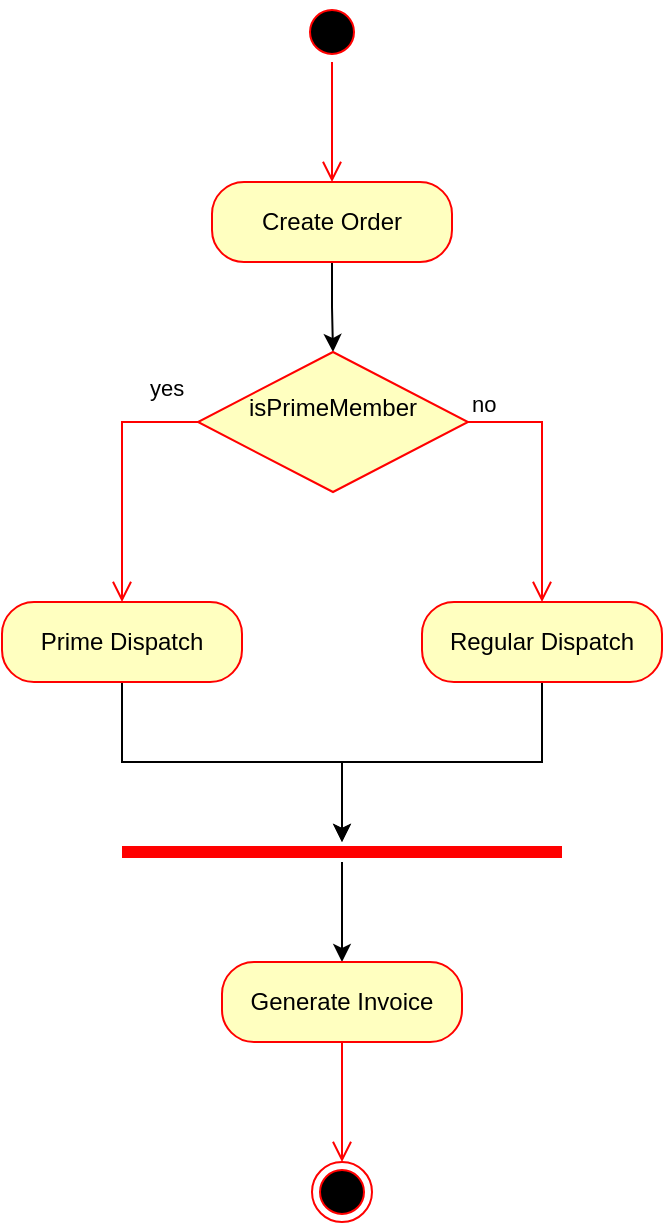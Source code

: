 <mxfile version="21.5.0" pages="4">
  <diagram id="L3knT8BP30ZGt4Ct5Z5X" name="Page-3">
    <mxGraphModel dx="1274" dy="677" grid="1" gridSize="10" guides="1" tooltips="1" connect="1" arrows="1" fold="1" page="1" pageScale="1" pageWidth="850" pageHeight="1100" math="0" shadow="0">
      <root>
        <mxCell id="0" />
        <mxCell id="1" parent="0" />
        <mxCell id="oMeNW5K8frvR-J2eTh7L-1" value="" style="ellipse;html=1;shape=startState;fillColor=#000000;strokeColor=#ff0000;" vertex="1" parent="1">
          <mxGeometry x="410" y="340" width="30" height="30" as="geometry" />
        </mxCell>
        <mxCell id="oMeNW5K8frvR-J2eTh7L-2" value="" style="edgeStyle=orthogonalEdgeStyle;html=1;verticalAlign=bottom;endArrow=open;endSize=8;strokeColor=#ff0000;rounded=0;" edge="1" source="oMeNW5K8frvR-J2eTh7L-1" parent="1" target="oMeNW5K8frvR-J2eTh7L-3">
          <mxGeometry relative="1" as="geometry">
            <mxPoint x="425" y="430" as="targetPoint" />
          </mxGeometry>
        </mxCell>
        <mxCell id="oMeNW5K8frvR-J2eTh7L-8" value="" style="edgeStyle=orthogonalEdgeStyle;rounded=0;orthogonalLoop=1;jettySize=auto;html=1;" edge="1" parent="1" source="oMeNW5K8frvR-J2eTh7L-3" target="oMeNW5K8frvR-J2eTh7L-5">
          <mxGeometry relative="1" as="geometry" />
        </mxCell>
        <mxCell id="oMeNW5K8frvR-J2eTh7L-3" value="Create Order" style="rounded=1;whiteSpace=wrap;html=1;arcSize=40;fontColor=#000000;fillColor=#ffffc0;strokeColor=#ff0000;" vertex="1" parent="1">
          <mxGeometry x="365" y="430" width="120" height="40" as="geometry" />
        </mxCell>
        <mxCell id="oMeNW5K8frvR-J2eTh7L-5" value="&lt;div&gt;isPrimeMember&lt;/div&gt;&lt;div&gt;&lt;br&gt;&lt;/div&gt;" style="rhombus;whiteSpace=wrap;html=1;fontColor=#000000;fillColor=#ffffc0;strokeColor=#ff0000;" vertex="1" parent="1">
          <mxGeometry x="358" y="515" width="135" height="70" as="geometry" />
        </mxCell>
        <mxCell id="oMeNW5K8frvR-J2eTh7L-6" value="no" style="edgeStyle=orthogonalEdgeStyle;html=1;align=left;verticalAlign=bottom;endArrow=open;endSize=8;strokeColor=#ff0000;rounded=0;" edge="1" source="oMeNW5K8frvR-J2eTh7L-5" parent="1">
          <mxGeometry x="-1" relative="1" as="geometry">
            <mxPoint x="530" y="640" as="targetPoint" />
            <Array as="points">
              <mxPoint x="530" y="550" />
            </Array>
          </mxGeometry>
        </mxCell>
        <mxCell id="oMeNW5K8frvR-J2eTh7L-7" value="yes" style="edgeStyle=orthogonalEdgeStyle;html=1;align=left;verticalAlign=top;endArrow=open;endSize=8;strokeColor=#ff0000;rounded=0;" edge="1" source="oMeNW5K8frvR-J2eTh7L-5" parent="1">
          <mxGeometry x="-0.591" y="-30" relative="1" as="geometry">
            <mxPoint x="320" y="640" as="targetPoint" />
            <Array as="points">
              <mxPoint x="320" y="550" />
              <mxPoint x="320" y="590" />
            </Array>
            <mxPoint as="offset" />
          </mxGeometry>
        </mxCell>
        <mxCell id="oMeNW5K8frvR-J2eTh7L-33" value="" style="edgeStyle=orthogonalEdgeStyle;rounded=0;orthogonalLoop=1;jettySize=auto;html=1;" edge="1" parent="1" source="oMeNW5K8frvR-J2eTh7L-9" target="oMeNW5K8frvR-J2eTh7L-31">
          <mxGeometry relative="1" as="geometry" />
        </mxCell>
        <mxCell id="oMeNW5K8frvR-J2eTh7L-9" value="" style="shape=line;html=1;strokeWidth=6;strokeColor=#ff0000;" vertex="1" parent="1">
          <mxGeometry x="320" y="760" width="220" height="10" as="geometry" />
        </mxCell>
        <mxCell id="oMeNW5K8frvR-J2eTh7L-20" value="" style="edgeStyle=orthogonalEdgeStyle;rounded=0;orthogonalLoop=1;jettySize=auto;html=1;" edge="1" parent="1" source="oMeNW5K8frvR-J2eTh7L-11" target="oMeNW5K8frvR-J2eTh7L-9">
          <mxGeometry relative="1" as="geometry" />
        </mxCell>
        <mxCell id="oMeNW5K8frvR-J2eTh7L-11" value="Prime Dispatch" style="rounded=1;whiteSpace=wrap;html=1;arcSize=40;fontColor=#000000;fillColor=#ffffc0;strokeColor=#ff0000;" vertex="1" parent="1">
          <mxGeometry x="260" y="640" width="120" height="40" as="geometry" />
        </mxCell>
        <mxCell id="oMeNW5K8frvR-J2eTh7L-21" value="" style="edgeStyle=orthogonalEdgeStyle;rounded=0;orthogonalLoop=1;jettySize=auto;html=1;" edge="1" parent="1" source="oMeNW5K8frvR-J2eTh7L-16" target="oMeNW5K8frvR-J2eTh7L-9">
          <mxGeometry relative="1" as="geometry" />
        </mxCell>
        <mxCell id="oMeNW5K8frvR-J2eTh7L-16" value="Regular Dispatch" style="rounded=1;whiteSpace=wrap;html=1;arcSize=40;fontColor=#000000;fillColor=#ffffc0;strokeColor=#ff0000;" vertex="1" parent="1">
          <mxGeometry x="470" y="640" width="120" height="40" as="geometry" />
        </mxCell>
        <mxCell id="oMeNW5K8frvR-J2eTh7L-31" value="Generate Invoice" style="rounded=1;whiteSpace=wrap;html=1;arcSize=40;fontColor=#000000;fillColor=#ffffc0;strokeColor=#ff0000;" vertex="1" parent="1">
          <mxGeometry x="370" y="820" width="120" height="40" as="geometry" />
        </mxCell>
        <mxCell id="oMeNW5K8frvR-J2eTh7L-32" value="" style="edgeStyle=orthogonalEdgeStyle;html=1;verticalAlign=bottom;endArrow=open;endSize=8;strokeColor=#ff0000;rounded=0;" edge="1" source="oMeNW5K8frvR-J2eTh7L-31" parent="1">
          <mxGeometry relative="1" as="geometry">
            <mxPoint x="430" y="920" as="targetPoint" />
          </mxGeometry>
        </mxCell>
        <mxCell id="oMeNW5K8frvR-J2eTh7L-34" value="" style="ellipse;html=1;shape=endState;fillColor=#000000;strokeColor=#ff0000;" vertex="1" parent="1">
          <mxGeometry x="415" y="920" width="30" height="30" as="geometry" />
        </mxCell>
      </root>
    </mxGraphModel>
  </diagram>
  <diagram id="41VwiAR67gNY8cVeBF2E" name="Page-4">
    <mxGraphModel dx="1499" dy="796" grid="1" gridSize="10" guides="1" tooltips="1" connect="1" arrows="1" fold="1" page="1" pageScale="1" pageWidth="850" pageHeight="1100" math="0" shadow="0">
      <root>
        <mxCell id="0" />
        <mxCell id="1" parent="0" />
        <mxCell id="Jh90s6siLC83HZw3vAkv-33" value="" style="edgeStyle=orthogonalEdgeStyle;rounded=0;orthogonalLoop=1;jettySize=auto;html=1;" edge="1" parent="1" source="Jh90s6siLC83HZw3vAkv-1" target="Jh90s6siLC83HZw3vAkv-3">
          <mxGeometry relative="1" as="geometry" />
        </mxCell>
        <mxCell id="Jh90s6siLC83HZw3vAkv-1" value="" style="ellipse;html=1;shape=startState;fillColor=#000000;strokeColor=#ff0000;" vertex="1" parent="1">
          <mxGeometry x="405" y="280" width="30" height="30" as="geometry" />
        </mxCell>
        <mxCell id="Jh90s6siLC83HZw3vAkv-35" style="edgeStyle=orthogonalEdgeStyle;rounded=0;orthogonalLoop=1;jettySize=auto;html=1;" edge="1" parent="1" source="Jh90s6siLC83HZw3vAkv-3" target="Jh90s6siLC83HZw3vAkv-5">
          <mxGeometry relative="1" as="geometry" />
        </mxCell>
        <mxCell id="Jh90s6siLC83HZw3vAkv-3" value="User logs into the System" style="rounded=1;whiteSpace=wrap;html=1;arcSize=40;fontColor=#000000;fillColor=#ffffc0;strokeColor=#ff0000;" vertex="1" parent="1">
          <mxGeometry x="360" y="370" width="120" height="40" as="geometry" />
        </mxCell>
        <mxCell id="Jh90s6siLC83HZw3vAkv-23" style="edgeStyle=orthogonalEdgeStyle;rounded=0;orthogonalLoop=1;jettySize=auto;html=1;entryX=0.567;entryY=0.05;entryDx=0;entryDy=0;entryPerimeter=0;" edge="1" parent="1" source="Jh90s6siLC83HZw3vAkv-5" target="Jh90s6siLC83HZw3vAkv-7">
          <mxGeometry relative="1" as="geometry" />
        </mxCell>
        <mxCell id="Jh90s6siLC83HZw3vAkv-24" style="edgeStyle=orthogonalEdgeStyle;rounded=0;orthogonalLoop=1;jettySize=auto;html=1;entryX=0.5;entryY=0;entryDx=0;entryDy=0;" edge="1" parent="1" source="Jh90s6siLC83HZw3vAkv-5" target="Jh90s6siLC83HZw3vAkv-9">
          <mxGeometry relative="1" as="geometry" />
        </mxCell>
        <mxCell id="Jh90s6siLC83HZw3vAkv-5" value="" style="shape=line;html=1;strokeWidth=6;strokeColor=#ff0000;" vertex="1" parent="1">
          <mxGeometry x="320" y="470" width="200" height="10" as="geometry" />
        </mxCell>
        <mxCell id="Jh90s6siLC83HZw3vAkv-25" style="edgeStyle=orthogonalEdgeStyle;rounded=0;orthogonalLoop=1;jettySize=auto;html=1;" edge="1" parent="1" source="Jh90s6siLC83HZw3vAkv-7" target="Jh90s6siLC83HZw3vAkv-18">
          <mxGeometry relative="1" as="geometry" />
        </mxCell>
        <mxCell id="Jh90s6siLC83HZw3vAkv-7" value="Data Entry" style="rounded=1;whiteSpace=wrap;html=1;arcSize=40;fontColor=#000000;fillColor=#ffffc0;strokeColor=#ff0000;" vertex="1" parent="1">
          <mxGeometry x="290" y="520" width="120" height="40" as="geometry" />
        </mxCell>
        <mxCell id="Jh90s6siLC83HZw3vAkv-26" style="edgeStyle=orthogonalEdgeStyle;rounded=0;orthogonalLoop=1;jettySize=auto;html=1;" edge="1" parent="1" source="Jh90s6siLC83HZw3vAkv-9" target="Jh90s6siLC83HZw3vAkv-18">
          <mxGeometry relative="1" as="geometry" />
        </mxCell>
        <mxCell id="Jh90s6siLC83HZw3vAkv-9" value="Review and Approve data" style="rounded=1;whiteSpace=wrap;html=1;arcSize=40;fontColor=#000000;fillColor=#ffffc0;strokeColor=#ff0000;" vertex="1" parent="1">
          <mxGeometry x="440" y="520" width="120" height="40" as="geometry" />
        </mxCell>
        <mxCell id="Jh90s6siLC83HZw3vAkv-29" value="" style="edgeStyle=orthogonalEdgeStyle;rounded=0;orthogonalLoop=1;jettySize=auto;html=1;" edge="1" parent="1" source="Jh90s6siLC83HZw3vAkv-18" target="Jh90s6siLC83HZw3vAkv-27">
          <mxGeometry relative="1" as="geometry" />
        </mxCell>
        <mxCell id="Jh90s6siLC83HZw3vAkv-18" value="" style="shape=line;html=1;strokeWidth=6;strokeColor=#ff0000;" vertex="1" parent="1">
          <mxGeometry x="320" y="640" width="200" height="10" as="geometry" />
        </mxCell>
        <mxCell id="Jh90s6siLC83HZw3vAkv-32" value="" style="edgeStyle=orthogonalEdgeStyle;rounded=0;orthogonalLoop=1;jettySize=auto;html=1;" edge="1" parent="1" source="Jh90s6siLC83HZw3vAkv-27" target="Jh90s6siLC83HZw3vAkv-30">
          <mxGeometry relative="1" as="geometry" />
        </mxCell>
        <mxCell id="Jh90s6siLC83HZw3vAkv-27" value="Data Validation" style="rounded=1;whiteSpace=wrap;html=1;arcSize=40;fontColor=#000000;fillColor=#ffffc0;strokeColor=#ff0000;" vertex="1" parent="1">
          <mxGeometry x="360" y="700" width="120" height="40" as="geometry" />
        </mxCell>
        <mxCell id="Jh90s6siLC83HZw3vAkv-38" value="" style="edgeStyle=orthogonalEdgeStyle;rounded=0;orthogonalLoop=1;jettySize=auto;html=1;" edge="1" parent="1" source="Jh90s6siLC83HZw3vAkv-30" target="Jh90s6siLC83HZw3vAkv-36">
          <mxGeometry relative="1" as="geometry" />
        </mxCell>
        <mxCell id="Jh90s6siLC83HZw3vAkv-30" value="Process the data" style="rounded=1;whiteSpace=wrap;html=1;arcSize=40;fontColor=#000000;fillColor=#ffffc0;strokeColor=#ff0000;" vertex="1" parent="1">
          <mxGeometry x="360" y="800" width="120" height="40" as="geometry" />
        </mxCell>
        <mxCell id="Jh90s6siLC83HZw3vAkv-41" value="" style="edgeStyle=orthogonalEdgeStyle;rounded=0;orthogonalLoop=1;jettySize=auto;html=1;" edge="1" parent="1" source="Jh90s6siLC83HZw3vAkv-36" target="Jh90s6siLC83HZw3vAkv-39">
          <mxGeometry relative="1" as="geometry" />
        </mxCell>
        <mxCell id="Jh90s6siLC83HZw3vAkv-36" value="Generate Report" style="rounded=1;whiteSpace=wrap;html=1;arcSize=40;fontColor=#000000;fillColor=#ffffc0;strokeColor=#ff0000;" vertex="1" parent="1">
          <mxGeometry x="360" y="890" width="120" height="40" as="geometry" />
        </mxCell>
        <mxCell id="Jh90s6siLC83HZw3vAkv-43" value="" style="edgeStyle=orthogonalEdgeStyle;rounded=0;orthogonalLoop=1;jettySize=auto;html=1;" edge="1" parent="1" source="Jh90s6siLC83HZw3vAkv-39" target="Jh90s6siLC83HZw3vAkv-42">
          <mxGeometry relative="1" as="geometry" />
        </mxCell>
        <mxCell id="Jh90s6siLC83HZw3vAkv-39" value="Review Report" style="rounded=1;whiteSpace=wrap;html=1;arcSize=40;fontColor=#000000;fillColor=#ffffc0;strokeColor=#ff0000;" vertex="1" parent="1">
          <mxGeometry x="360" y="980" width="120" height="40" as="geometry" />
        </mxCell>
        <mxCell id="Jh90s6siLC83HZw3vAkv-42" value="" style="ellipse;html=1;shape=endState;fillColor=#000000;strokeColor=#ff0000;" vertex="1" parent="1">
          <mxGeometry x="405" y="1060" width="30" height="30" as="geometry" />
        </mxCell>
      </root>
    </mxGraphModel>
  </diagram>
  <diagram id="MoO55D6IjkqkhDbXtFlU" name="Page-5">
    <mxGraphModel dx="1274" dy="677" grid="1" gridSize="10" guides="1" tooltips="1" connect="1" arrows="1" fold="1" page="1" pageScale="1" pageWidth="850" pageHeight="1100" math="0" shadow="0">
      <root>
        <mxCell id="0" />
        <mxCell id="1" parent="0" />
        <mxCell id="-tFSlawCAVPnyXLjCTpL-4" value="Flat file" style="html=1;shadow=0;dashed=0;align=center;verticalAlign=middle;shape=mxgraph.arrows2.arrow;dy=0;dx=10;notch=0;" vertex="1" parent="1">
          <mxGeometry x="150" y="270" width="160" height="70" as="geometry" />
        </mxCell>
        <mxCell id="-tFSlawCAVPnyXLjCTpL-6" value="&lt;div&gt;Drop in server&lt;/div&gt;" style="html=1;shadow=0;dashed=0;align=center;verticalAlign=middle;shape=mxgraph.arrows2.arrow;dy=0;dx=10;notch=10;" vertex="1" parent="1">
          <mxGeometry x="380" y="270" width="165" height="72.5" as="geometry" />
        </mxCell>
        <mxCell id="-tFSlawCAVPnyXLjCTpL-7" value="Load to data warehouse" style="shape=mxgraph.sysml.accEvent;flipH=1;whiteSpace=wrap;align=center;html=1;direction=west;" vertex="1" parent="1">
          <mxGeometry x="600" y="270" width="160" height="77.5" as="geometry" />
        </mxCell>
      </root>
    </mxGraphModel>
  </diagram>
  <diagram id="beYAltUPLt1scNn9g40F" name="Delivary System">
    <mxGraphModel dx="1499" dy="796" grid="1" gridSize="10" guides="1" tooltips="1" connect="1" arrows="1" fold="1" page="1" pageScale="1" pageWidth="850" pageHeight="1100" math="0" shadow="0">
      <root>
        <mxCell id="0" />
        <mxCell id="1" parent="0" />
        <mxCell id="fYVT2SkjTTVSlGzxmw08-56" value="Tracking&lt;br&gt;" style="shape=rect;html=1;rounded=1;strokeWidth=2;verticalAlign=top;whiteSpace=wrap;align=center;" vertex="1" parent="1">
          <mxGeometry x="800" y="300" width="240" height="660" as="geometry" />
        </mxCell>
        <mxCell id="fYVT2SkjTTVSlGzxmw08-31" value="Delivery" style="shape=rect;html=1;rounded=1;strokeWidth=2;verticalAlign=top;whiteSpace=wrap;align=center;" vertex="1" parent="1">
          <mxGeometry x="610" y="300" width="190" height="660" as="geometry" />
        </mxCell>
        <mxCell id="fYVT2SkjTTVSlGzxmw08-30" value="Order&lt;br&gt;" style="shape=rect;html=1;rounded=1;strokeWidth=2;verticalAlign=top;whiteSpace=wrap;align=center;" vertex="1" parent="1">
          <mxGeometry x="250" y="300" width="360" height="660" as="geometry" />
        </mxCell>
        <mxCell id="fYVT2SkjTTVSlGzxmw08-44" value="" style="edgeStyle=orthogonalEdgeStyle;rounded=0;orthogonalLoop=1;jettySize=auto;html=1;" edge="1" parent="1" source="1ASibQThLMudOtBVqUf--1" target="1ASibQThLMudOtBVqUf--4">
          <mxGeometry relative="1" as="geometry" />
        </mxCell>
        <mxCell id="1ASibQThLMudOtBVqUf--1" value="" style="ellipse;html=1;shape=startState;fillColor=#000000;strokeColor=#ff0000;" vertex="1" parent="1">
          <mxGeometry x="410" y="340" width="30" height="30" as="geometry" />
        </mxCell>
        <mxCell id="1ASibQThLMudOtBVqUf--3" value="" style="edgeStyle=orthogonalEdgeStyle;rounded=0;orthogonalLoop=1;jettySize=auto;html=1;" edge="1" parent="1" source="1ASibQThLMudOtBVqUf--4" target="1ASibQThLMudOtBVqUf--5">
          <mxGeometry relative="1" as="geometry" />
        </mxCell>
        <mxCell id="1ASibQThLMudOtBVqUf--4" value="Create Order" style="rounded=1;whiteSpace=wrap;html=1;arcSize=40;fontColor=#000000;fillColor=#ffffc0;strokeColor=#ff0000;" vertex="1" parent="1">
          <mxGeometry x="365" y="430" width="120" height="40" as="geometry" />
        </mxCell>
        <mxCell id="1ASibQThLMudOtBVqUf--5" value="&lt;div&gt;isPrimeMember&lt;/div&gt;&lt;div&gt;&lt;br&gt;&lt;/div&gt;" style="rhombus;whiteSpace=wrap;html=1;fontColor=#000000;fillColor=#ffffc0;strokeColor=#ff0000;" vertex="1" parent="1">
          <mxGeometry x="358" y="515" width="135" height="70" as="geometry" />
        </mxCell>
        <mxCell id="1ASibQThLMudOtBVqUf--6" value="no" style="edgeStyle=orthogonalEdgeStyle;html=1;align=left;verticalAlign=bottom;endArrow=open;endSize=8;strokeColor=#ff0000;rounded=0;" edge="1" parent="1" source="1ASibQThLMudOtBVqUf--5">
          <mxGeometry x="-1" relative="1" as="geometry">
            <mxPoint x="530" y="640" as="targetPoint" />
            <Array as="points">
              <mxPoint x="530" y="550" />
            </Array>
          </mxGeometry>
        </mxCell>
        <mxCell id="1ASibQThLMudOtBVqUf--7" value="yes" style="edgeStyle=orthogonalEdgeStyle;html=1;align=left;verticalAlign=top;endArrow=open;endSize=8;strokeColor=#ff0000;rounded=0;" edge="1" parent="1" source="1ASibQThLMudOtBVqUf--5">
          <mxGeometry x="-0.591" y="-30" relative="1" as="geometry">
            <mxPoint x="320" y="640" as="targetPoint" />
            <Array as="points">
              <mxPoint x="320" y="550" />
              <mxPoint x="320" y="590" />
            </Array>
            <mxPoint as="offset" />
          </mxGeometry>
        </mxCell>
        <mxCell id="1ASibQThLMudOtBVqUf--8" value="" style="edgeStyle=orthogonalEdgeStyle;rounded=0;orthogonalLoop=1;jettySize=auto;html=1;" edge="1" parent="1" source="1ASibQThLMudOtBVqUf--9" target="1ASibQThLMudOtBVqUf--14">
          <mxGeometry relative="1" as="geometry" />
        </mxCell>
        <mxCell id="1ASibQThLMudOtBVqUf--9" value="" style="shape=line;html=1;strokeWidth=6;strokeColor=#ff0000;" vertex="1" parent="1">
          <mxGeometry x="290" y="760" width="280" height="10" as="geometry" />
        </mxCell>
        <mxCell id="fYVT2SkjTTVSlGzxmw08-42" value="" style="edgeStyle=orthogonalEdgeStyle;rounded=0;orthogonalLoop=1;jettySize=auto;html=1;entryX=0.25;entryY=0.5;entryDx=0;entryDy=0;entryPerimeter=0;" edge="1" parent="1" source="1ASibQThLMudOtBVqUf--11" target="1ASibQThLMudOtBVqUf--9">
          <mxGeometry relative="1" as="geometry" />
        </mxCell>
        <mxCell id="1ASibQThLMudOtBVqUf--11" value="Prime Dispatch" style="rounded=1;whiteSpace=wrap;html=1;arcSize=40;fontColor=#000000;fillColor=#ffffc0;strokeColor=#ff0000;" vertex="1" parent="1">
          <mxGeometry x="260" y="640" width="120" height="40" as="geometry" />
        </mxCell>
        <mxCell id="fYVT2SkjTTVSlGzxmw08-43" value="" style="edgeStyle=orthogonalEdgeStyle;rounded=0;orthogonalLoop=1;jettySize=auto;html=1;entryX=0.75;entryY=0.5;entryDx=0;entryDy=0;entryPerimeter=0;" edge="1" parent="1" source="1ASibQThLMudOtBVqUf--13" target="1ASibQThLMudOtBVqUf--9">
          <mxGeometry relative="1" as="geometry" />
        </mxCell>
        <mxCell id="1ASibQThLMudOtBVqUf--13" value="Regular Dispatch" style="rounded=1;whiteSpace=wrap;html=1;arcSize=40;fontColor=#000000;fillColor=#ffffc0;strokeColor=#ff0000;" vertex="1" parent="1">
          <mxGeometry x="470" y="640" width="120" height="40" as="geometry" />
        </mxCell>
        <mxCell id="fYVT2SkjTTVSlGzxmw08-54" style="edgeStyle=orthogonalEdgeStyle;rounded=0;orthogonalLoop=1;jettySize=auto;html=1;" edge="1" parent="1" source="1ASibQThLMudOtBVqUf--14" target="fYVT2SkjTTVSlGzxmw08-49">
          <mxGeometry relative="1" as="geometry">
            <Array as="points">
              <mxPoint x="670" y="840" />
              <mxPoint x="670" y="840" />
            </Array>
          </mxGeometry>
        </mxCell>
        <mxCell id="1ASibQThLMudOtBVqUf--14" value="Confirm Order" style="rounded=1;whiteSpace=wrap;html=1;arcSize=40;fontColor=#000000;fillColor=#ffffc0;strokeColor=#ff0000;" vertex="1" parent="1">
          <mxGeometry x="370" y="820" width="120" height="40" as="geometry" />
        </mxCell>
        <mxCell id="1ASibQThLMudOtBVqUf--16" value="" style="ellipse;html=1;shape=endState;fillColor=#000000;strokeColor=#ff0000;" vertex="1" parent="1">
          <mxGeometry x="415" y="920" width="30" height="30" as="geometry" />
        </mxCell>
        <mxCell id="fYVT2SkjTTVSlGzxmw08-55" value="" style="edgeStyle=orthogonalEdgeStyle;rounded=0;orthogonalLoop=1;jettySize=auto;html=1;" edge="1" parent="1" source="fYVT2SkjTTVSlGzxmw08-49" target="fYVT2SkjTTVSlGzxmw08-52">
          <mxGeometry relative="1" as="geometry" />
        </mxCell>
        <mxCell id="fYVT2SkjTTVSlGzxmw08-49" value="Accept Delivery" style="rounded=1;whiteSpace=wrap;html=1;arcSize=40;fontColor=#000000;fillColor=#ffffc0;strokeColor=#ff0000;" vertex="1" parent="1">
          <mxGeometry x="645" y="820" width="120" height="40" as="geometry" />
        </mxCell>
        <mxCell id="fYVT2SkjTTVSlGzxmw08-69" style="edgeStyle=orthogonalEdgeStyle;rounded=0;orthogonalLoop=1;jettySize=auto;html=1;" edge="1" parent="1" source="fYVT2SkjTTVSlGzxmw08-52" target="fYVT2SkjTTVSlGzxmw08-57">
          <mxGeometry relative="1" as="geometry" />
        </mxCell>
        <mxCell id="fYVT2SkjTTVSlGzxmw08-52" value="Ship Item" style="rounded=1;whiteSpace=wrap;html=1;arcSize=40;fontColor=#000000;fillColor=#ffffc0;strokeColor=#ff0000;" vertex="1" parent="1">
          <mxGeometry x="645" y="630" width="120" height="40" as="geometry" />
        </mxCell>
        <mxCell id="fYVT2SkjTTVSlGzxmw08-66" style="edgeStyle=orthogonalEdgeStyle;rounded=0;orthogonalLoop=1;jettySize=auto;html=1;" edge="1" parent="1" source="fYVT2SkjTTVSlGzxmw08-57" target="fYVT2SkjTTVSlGzxmw08-59">
          <mxGeometry relative="1" as="geometry" />
        </mxCell>
        <mxCell id="fYVT2SkjTTVSlGzxmw08-57" value="Item reached Fulfillment center " style="rounded=1;whiteSpace=wrap;html=1;arcSize=40;fontColor=#000000;fillColor=#ffffc0;strokeColor=#ff0000;" vertex="1" parent="1">
          <mxGeometry x="860" y="630" width="120" height="40" as="geometry" />
        </mxCell>
        <mxCell id="fYVT2SkjTTVSlGzxmw08-67" style="edgeStyle=orthogonalEdgeStyle;rounded=0;orthogonalLoop=1;jettySize=auto;html=1;" edge="1" parent="1" source="fYVT2SkjTTVSlGzxmw08-59" target="fYVT2SkjTTVSlGzxmw08-61">
          <mxGeometry relative="1" as="geometry" />
        </mxCell>
        <mxCell id="fYVT2SkjTTVSlGzxmw08-59" value="Out for delivary" style="rounded=1;whiteSpace=wrap;html=1;arcSize=40;fontColor=#000000;fillColor=#ffffc0;strokeColor=#ff0000;" vertex="1" parent="1">
          <mxGeometry x="860" y="760" width="120" height="40" as="geometry" />
        </mxCell>
        <mxCell id="fYVT2SkjTTVSlGzxmw08-63" style="edgeStyle=orthogonalEdgeStyle;rounded=0;orthogonalLoop=1;jettySize=auto;html=1;entryX=1;entryY=0.5;entryDx=0;entryDy=0;" edge="1" parent="1" source="fYVT2SkjTTVSlGzxmw08-61" target="1ASibQThLMudOtBVqUf--16">
          <mxGeometry relative="1" as="geometry" />
        </mxCell>
        <mxCell id="fYVT2SkjTTVSlGzxmw08-61" value="Delivered" style="rounded=1;whiteSpace=wrap;html=1;arcSize=40;fontColor=#000000;fillColor=#ffffc0;strokeColor=#ff0000;" vertex="1" parent="1">
          <mxGeometry x="860" y="915" width="120" height="40" as="geometry" />
        </mxCell>
      </root>
    </mxGraphModel>
  </diagram>
</mxfile>
